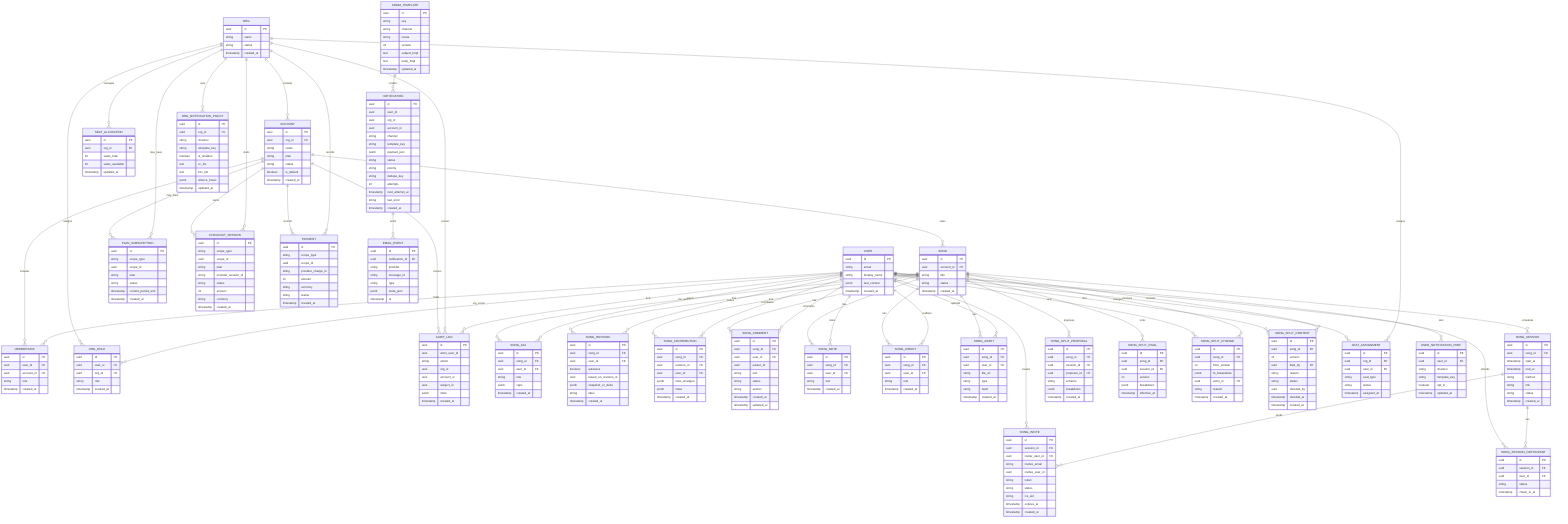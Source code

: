 erDiagram
  %% ---------- CORE IDENTITY ----------
  USER {
    uuid id PK
    string email
    string display_name
    jsonb last_context
    timestamp created_at
  }

  ORG {
    uuid id PK
    string name
    string status
    timestamp created_at
  }

  ACCOUNT {
    uuid id PK
    uuid org_id FK
    string name
    string plan
    string status
    boolean is_default
    timestamp created_at
  }

  MEMBERSHIP {
    uuid id PK
    uuid user_id FK
    uuid account_id FK
    string role
    timestamp created_at
  }

  ORG_ROLE {
    uuid id PK
    uuid user_id FK
    uuid org_id FK
    string role
    timestamp created_at
  }

  AUDIT_LOG {
    uuid id PK
    uuid actor_user_id
    string action
    uuid org_id
    uuid account_id
    uuid subject_id
    jsonb meta
    timestamp created_at
  }

  %% ---------- ACCESS CONTROL ----------
  SONG {
    uuid id PK
    uuid account_id FK
    string title
    string status
    timestamp created_at
  }

  SONG_ACL {
    uuid id PK
    uuid song_id FK
    uuid user_id FK
    string role
    jsonb caps
    timestamp created_at
  }

  %% ---------- SONGS & COLLAB ----------
  SONG_REVISION {
    uuid id PK
    uuid song_id FK
    uuid user_id FK
    boolean autosave
    uuid based_on_revision_id
    jsonb snapshot_or_delta
    string label
    timestamp created_at
  }

  SONG_CONTRIBUTION {
    uuid id PK
    uuid song_id FK
    uuid revision_id FK
    uuid user_id FK
    jsonb lines_changed
    jsonb meta
    timestamp created_at
  }

  SONG_COMMENT {
    uuid id PK
    uuid song_id FK
    uuid user_id FK
    uuid parent_id
    string text
    string status
    string anchor
    timestamp created_at
    timestamp updated_at
  }

  SONG_NOTE {
    uuid id PK
    uuid song_id FK
    uuid user_id FK
    string text
    timestamp created_at
  }

  SONG_CREDIT {
    uuid id PK
    uuid song_id FK
    uuid user_id FK
    string role
    timestamp created_at
  }

  SONG_ASSET {
    uuid id PK
    uuid song_id FK
    uuid user_id FK
    string file_url
    string type
    string hash
    timestamp created_at
  }

  %% ---------- SESSIONS & SPLITS ----------
  SONG_SESSION {
    uuid id PK
    uuid song_id FK
    timestamp start_at
    timestamp end_at
    string method
    string link
    string status
    timestamp created_at
  }

  SONG_INVITE {
    uuid id PK
    uuid session_id FK
    uuid inviter_user_id FK
    string invitee_email
    uuid invitee_user_id
    string token
    string status
    string ics_uid
    timestamp expires_at
    timestamp created_at
  }

  SONG_SESSION_PARTICIPANT {
    uuid id PK
    uuid session_id FK
    uuid user_id FK
    string status
    timestamp check_in_at
  }

  SONG_SPLIT_PROPOSAL {
    uuid id PK
    uuid song_id FK
    uuid session_id FK
    uuid proposer_id FK
    string scheme
    jsonb breakdown
    timestamp created_at
  }

  SONG_SPLIT_FINAL {
    uuid id PK
    uuid song_id FK
    uuid session_id FK
    int version
    jsonb breakdown
    timestamp effective_at
  }

  SONG_SPLIT_CHANGE {
    uuid id PK
    uuid song_id FK
    int from_version
    jsonb to_breakdown
    uuid actor_id FK
    string reason
    timestamp created_at
  }

  SONG_SPLIT_CONTEST {
    uuid id PK
    uuid song_id FK
    int version
    uuid filed_by FK
    string reason
    string status
    uuid decided_by
    timestamp decided_at
    timestamp created_at
  }

  %% ---------- BILLING & SEATS ----------
  PLAN_SUBSCRIPTION {
    uuid id PK
    string scope_type
    uuid scope_id
    string plan
    string status
    timestamp current_period_end
    timestamp created_at
  }

  CHECKOUT_SESSION {
    uuid id PK
    string scope_type
    uuid scope_id
    string plan
    string provider_session_id
    string status
    int amount
    string currency
    timestamp created_at
  }

  PAYMENT {
    uuid id PK
    string scope_type
    uuid scope_id
    string provider_charge_id
    int amount
    string currency
    string status
    timestamp created_at
  }

  SEAT_ALLOCATION {
    uuid id PK
    uuid org_id FK
    int seats_total
    int seats_available
    timestamp updated_at
  }

  SEAT_ASSIGNMENT {
    uuid id PK
    uuid org_id FK
    uuid user_id FK
    string seat_type
    string status
    timestamp assigned_at
  }

  %% ---------- COMMS & NOTIFICATIONS ----------
  COMM_TEMPLATE {
    uuid id PK
    string key
    string channel
    string locale
    int version
    text subject_tmpl
    text body_tmpl
    timestamp updated_at
  }

  NOTIFICATION {
    uuid id PK
    uuid user_id
    uuid org_id
    uuid account_id
    string channel
    string template_key
    jsonb payload_json
    string status
    string priority
    string dedupe_key
    int attempts
    timestamp next_attempt_at
    string last_error
    timestamp created_at
  }

  EMAIL_EVENT {
    uuid id PK
    uuid notification_id FK
    string provider
    string message_id
    string type
    jsonb meta_json
    timestamp ts
  }

  USER_NOTIFICATION_PREF {
    uuid id PK
    uuid user_id FK
    string channel
    string template_key
    boolean opt_in
    timestamp updated_at
  }

  ORG_NOTIFICATION_POLICY {
    uuid id PK
    uuid org_id FK
    string channel
    string template_key
    boolean is_enabled
    text cc_list
    text bcc_list
    jsonb silence_hours
    timestamp updated_at
  }

  %% ---------- RELATIONSHIPS (CROSS-DOMAIN) ----------
  ORG ||--o{ ACCOUNT : contains
  USER ||--o{ MEMBERSHIP : holds
  ACCOUNT ||--o{ MEMBERSHIP : includes
  USER ||--o{ ORG_ROLE : org_scope
  ORG ||--o{ ORG_ROLE : assigns

  ACCOUNT ||--o{ SONG : owns
  USER ||--o{ SONG_ACL : can_access
  SONG ||--o{ SONG_ACL : grants

  USER ||--o{ SONG_REVISION : writes
  SONG ||--o{ SONG_REVISION : has
  USER ||--o{ SONG_CONTRIBUTION : contributes
  SONG ||--o{ SONG_CONTRIBUTION : has
  USER ||--o{ SONG_COMMENT : comments
  SONG ||--o{ SONG_COMMENT : has
  USER ||--o{ SONG_NOTE : notes
  SONG ||--o{ SONG_NOTE : has
  USER ||--o{ SONG_CREDIT : credited
  SONG ||--o{ SONG_CREDIT : has
  USER ||--o{ SONG_ASSET : uploads
  SONG ||--o{ SONG_ASSET : has

  SONG ||--o{ SONG_SESSION : schedules
  SONG_SESSION ||--o{ SONG_INVITE : sends
  USER ||--o{ SONG_INVITE : creates
  SONG_SESSION ||--o{ SONG_SESSION_PARTICIPANT : has
  USER ||--o{ SONG_SESSION_PARTICIPANT : attends
  SONG ||--o{ SONG_SPLIT_PROPOSAL : proposes
  SONG ||--o{ SONG_SPLIT_FINAL : locks
  SONG ||--o{ SONG_SPLIT_CHANGE : changes
  USER ||--o{ SONG_SPLIT_CHANGE : acts
  SONG ||--o{ SONG_SPLIT_CONTEST : contests
  USER ||--o{ SONG_SPLIT_CONTEST : files

  ORG ||--o{ PLAN_SUBSCRIPTION : may_have
  ACCOUNT ||--o{ PLAN_SUBSCRIPTION : may_have
  ORG ||--o{ CHECKOUT_SESSION : starts
  ACCOUNT ||--o{ CHECKOUT_SESSION : starts
  ORG ||--o{ PAYMENT : records
  ACCOUNT ||--o{ PAYMENT : records
  ORG ||--o{ SEAT_ALLOCATION : manages
  ORG ||--o{ SEAT_ASSIGNMENT : assigns
  USER ||--o{ SEAT_ASSIGNMENT : receives

  COMM_TEMPLATE ||--o{ NOTIFICATION : renders
  NOTIFICATION ||--o{ EMAIL_EVENT : emits
  USER ||--o{ USER_NOTIFICATION_PREF : sets
  ORG ||--o{ ORG_NOTIFICATION_POLICY : sets

  USER ||--o{ AUDIT_LOG : acts
  ORG ||--o{ AUDIT_LOG : context
  ACCOUNT ||--o{ AUDIT_LOG : context